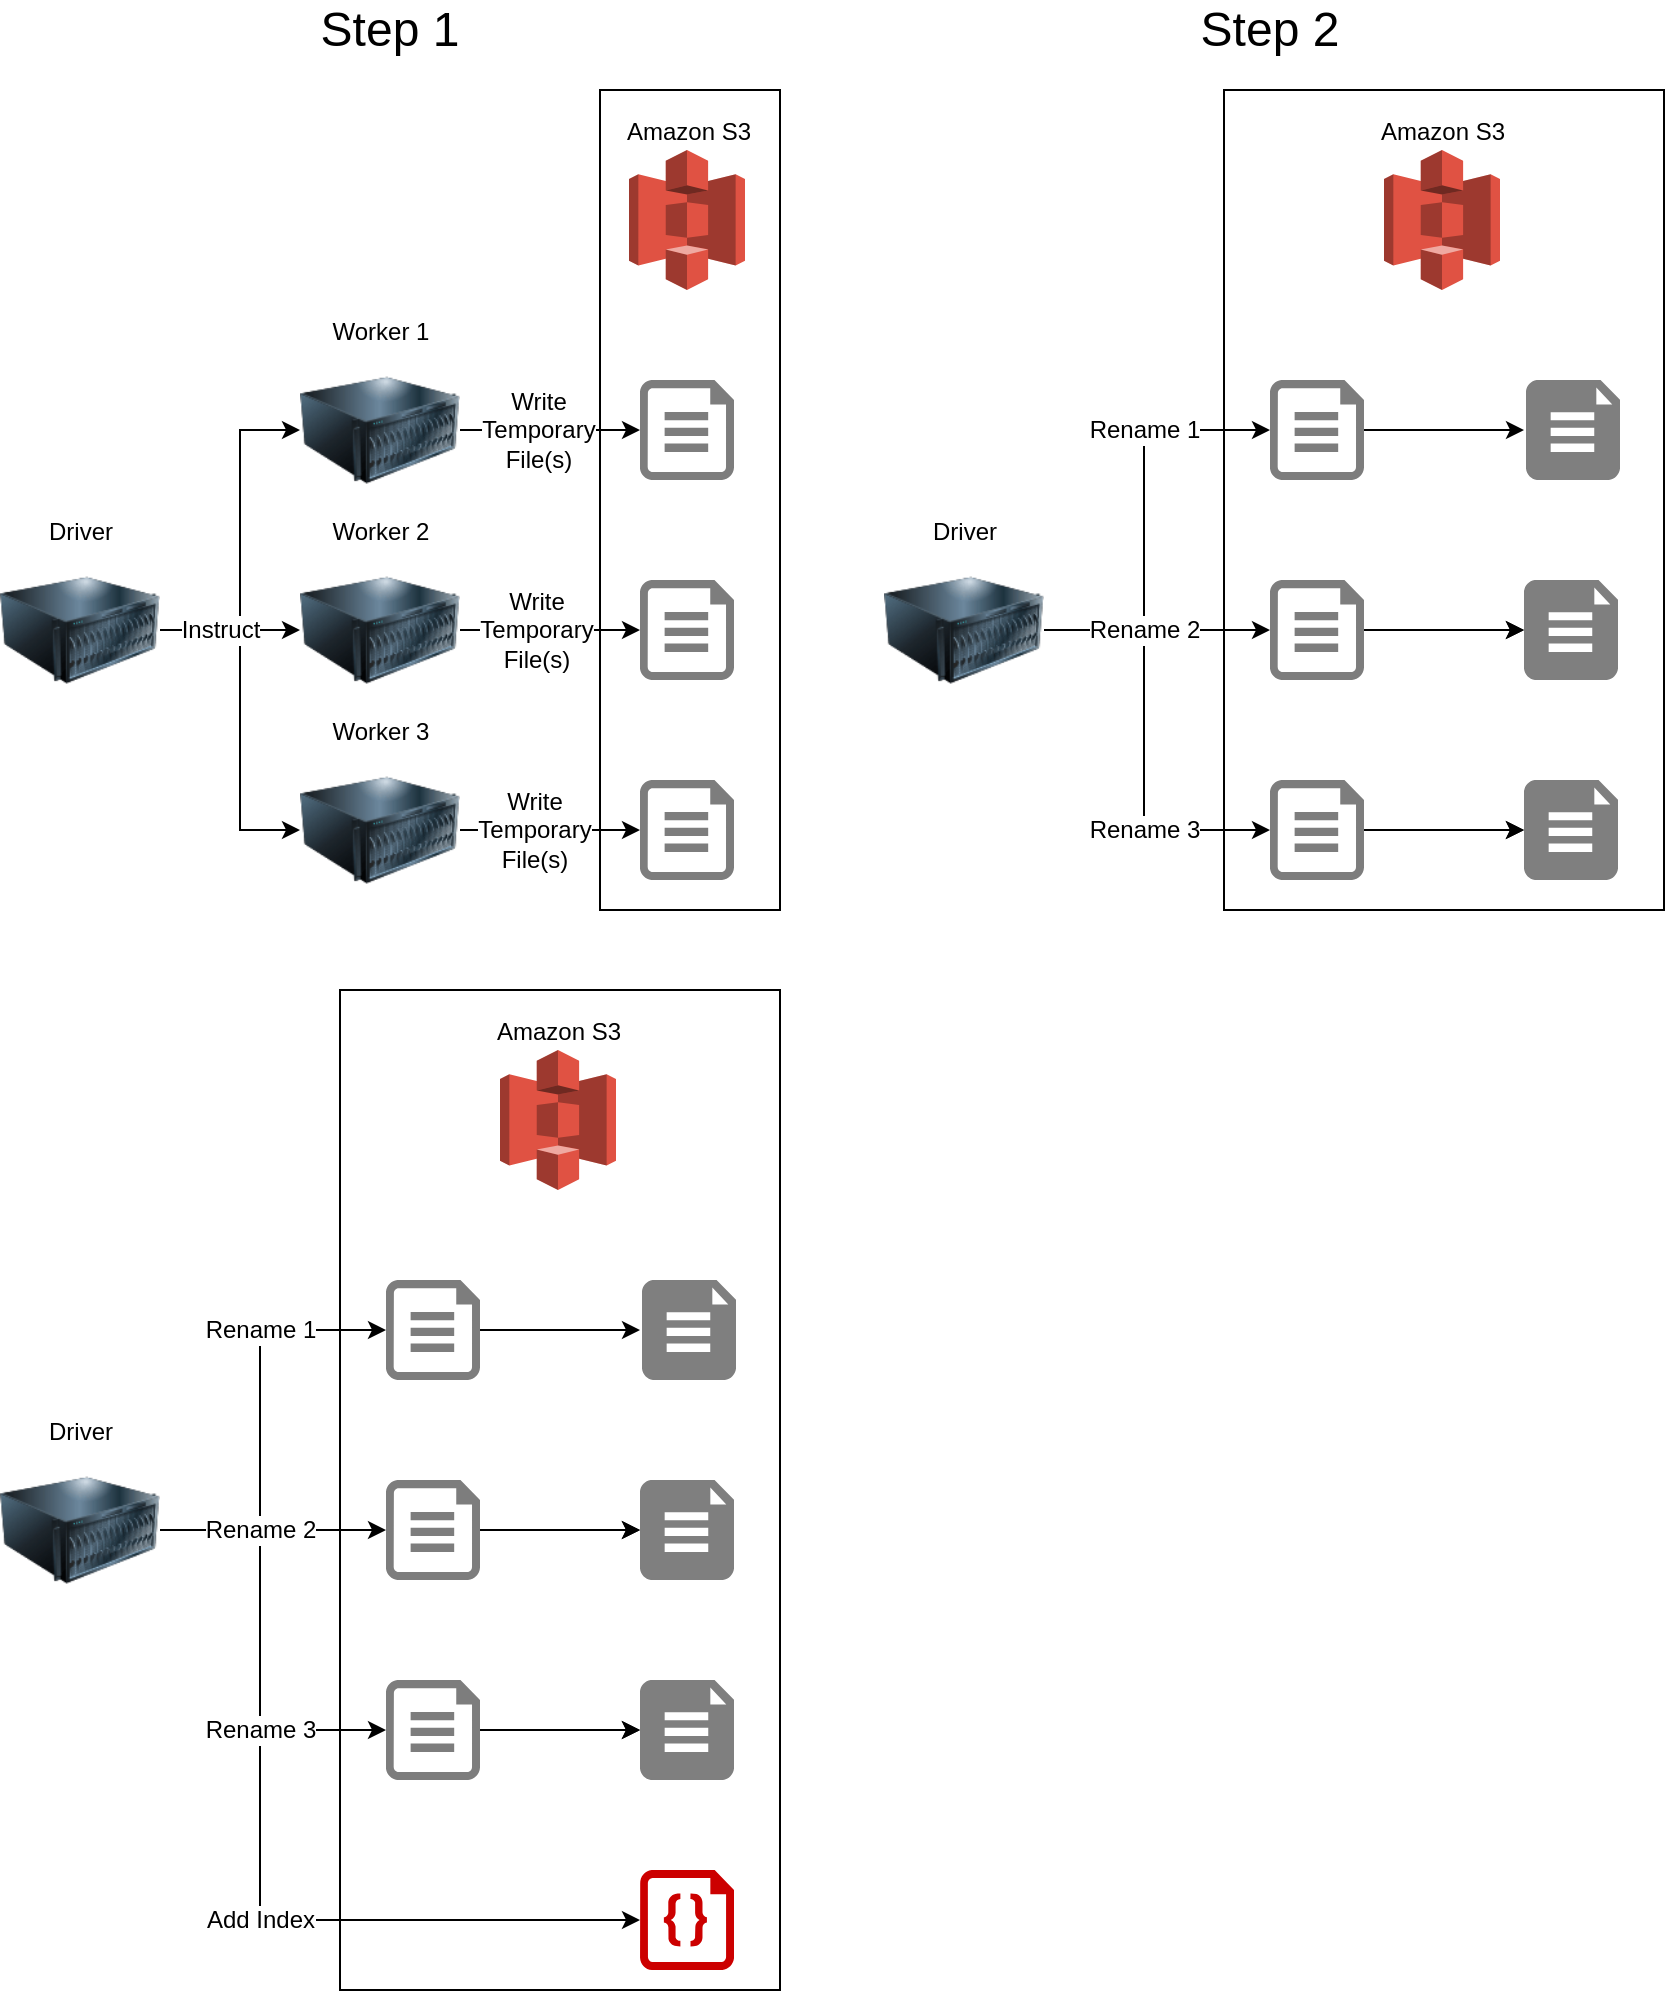 <mxfile version="11.1.4" type="device"><diagram id="1dKwPJxO3zfCRe-EeAbN" name="Page-1"><mxGraphModel dx="1426" dy="809" grid="1" gridSize="10" guides="1" tooltips="1" connect="1" arrows="1" fold="1" page="1" pageScale="1" pageWidth="2339" pageHeight="3300" math="0" shadow="0"><root><mxCell id="0"/><mxCell id="1" parent="0"/><mxCell id="tfYUiaau3dH7V61HmFT_-61" value="" style="rounded=0;whiteSpace=wrap;html=1;" vertex="1" parent="1"><mxGeometry x="250" y="520" width="220" height="500" as="geometry"/></mxCell><mxCell id="tfYUiaau3dH7V61HmFT_-83" value="" style="endArrow=classic;html=1;entryX=0;entryY=0.5;entryDx=0;entryDy=0;entryPerimeter=0;exitX=1;exitY=0.5;exitDx=0;exitDy=0;edgeStyle=orthogonalEdgeStyle;rounded=0;" edge="1" parent="1" source="tfYUiaau3dH7V61HmFT_-63" target="tfYUiaau3dH7V61HmFT_-82"><mxGeometry width="50" height="50" relative="1" as="geometry"><mxPoint x="170" y="800" as="sourcePoint"/><mxPoint x="283" y="900" as="targetPoint"/><Array as="points"><mxPoint x="210" y="790"/><mxPoint x="210" y="985"/></Array></mxGeometry></mxCell><mxCell id="tfYUiaau3dH7V61HmFT_-84" value="Add Index" style="text;html=1;resizable=0;points=[];align=center;verticalAlign=middle;labelBackgroundColor=#ffffff;" vertex="1" connectable="0" parent="tfYUiaau3dH7V61HmFT_-83"><mxGeometry x="0.559" y="1" relative="1" as="geometry"><mxPoint x="-94" y="1" as="offset"/></mxGeometry></mxCell><mxCell id="tfYUiaau3dH7V61HmFT_-17" value="" style="rounded=0;whiteSpace=wrap;html=1;" vertex="1" parent="1"><mxGeometry x="380" y="70" width="90" height="410" as="geometry"/></mxCell><mxCell id="tfYUiaau3dH7V61HmFT_-2" value="Worker 1" style="image;html=1;labelBackgroundColor=#ffffff;image=img/lib/clip_art/computers/Server_128x128.png;labelPosition=center;verticalLabelPosition=top;align=center;verticalAlign=bottom;" vertex="1" parent="1"><mxGeometry x="230" y="200" width="80" height="80" as="geometry"/></mxCell><mxCell id="tfYUiaau3dH7V61HmFT_-3" value="Worker 2" style="image;html=1;labelBackgroundColor=#ffffff;image=img/lib/clip_art/computers/Server_128x128.png;labelPosition=center;verticalLabelPosition=top;align=center;verticalAlign=bottom;" vertex="1" parent="1"><mxGeometry x="230" y="300" width="80" height="80" as="geometry"/></mxCell><mxCell id="tfYUiaau3dH7V61HmFT_-4" value="Worker 3" style="image;html=1;labelBackgroundColor=#ffffff;image=img/lib/clip_art/computers/Server_128x128.png;labelPosition=center;verticalLabelPosition=top;align=center;verticalAlign=bottom;" vertex="1" parent="1"><mxGeometry x="230" y="400" width="80" height="80" as="geometry"/></mxCell><mxCell id="tfYUiaau3dH7V61HmFT_-5" value="Amazon S3" style="outlineConnect=0;dashed=0;verticalLabelPosition=top;verticalAlign=bottom;align=center;html=1;shape=mxgraph.aws3.s3;fillColor=#E05243;gradientColor=none;labelPosition=center;" vertex="1" parent="1"><mxGeometry x="394.5" y="100" width="58" height="70" as="geometry"/></mxCell><mxCell id="tfYUiaau3dH7V61HmFT_-6" value="Driver" style="image;html=1;labelBackgroundColor=#ffffff;image=img/lib/clip_art/computers/Server_128x128.png;labelPosition=center;verticalLabelPosition=top;align=center;verticalAlign=bottom;" vertex="1" parent="1"><mxGeometry x="80" y="300" width="80" height="80" as="geometry"/></mxCell><mxCell id="tfYUiaau3dH7V61HmFT_-8" value="" style="endArrow=classic;html=1;entryX=0;entryY=0.5;entryDx=0;entryDy=0;targetPerimeterSpacing=0;sourcePerimeterSpacing=0;edgeStyle=orthogonalEdgeStyle;rounded=0;" edge="1" parent="1" source="tfYUiaau3dH7V61HmFT_-6" target="tfYUiaau3dH7V61HmFT_-2"><mxGeometry width="50" height="50" relative="1" as="geometry"><mxPoint x="80" y="550" as="sourcePoint"/><mxPoint x="130" y="500" as="targetPoint"/><Array as="points"><mxPoint x="200" y="340"/><mxPoint x="200" y="240"/></Array></mxGeometry></mxCell><mxCell id="tfYUiaau3dH7V61HmFT_-9" value="" style="endArrow=classic;html=1;entryX=0;entryY=0.5;entryDx=0;entryDy=0;targetPerimeterSpacing=0;sourcePerimeterSpacing=0;rounded=0;exitX=1;exitY=0.5;exitDx=0;exitDy=0;edgeStyle=orthogonalEdgeStyle;" edge="1" parent="1" source="tfYUiaau3dH7V61HmFT_-6" target="tfYUiaau3dH7V61HmFT_-4"><mxGeometry width="50" height="50" relative="1" as="geometry"><mxPoint x="170" y="350" as="sourcePoint"/><mxPoint x="250" y="250" as="targetPoint"/><Array as="points"><mxPoint x="200" y="340"/><mxPoint x="200" y="440"/></Array></mxGeometry></mxCell><mxCell id="tfYUiaau3dH7V61HmFT_-10" value="" style="endArrow=classic;html=1;targetPerimeterSpacing=0;sourcePerimeterSpacing=0;rounded=0;exitX=1;exitY=0.5;exitDx=0;exitDy=0;edgeStyle=orthogonalEdgeStyle;" edge="1" parent="1" source="tfYUiaau3dH7V61HmFT_-6" target="tfYUiaau3dH7V61HmFT_-3"><mxGeometry width="50" height="50" relative="1" as="geometry"><mxPoint x="170" y="350" as="sourcePoint"/><mxPoint x="250" y="450" as="targetPoint"/></mxGeometry></mxCell><mxCell id="tfYUiaau3dH7V61HmFT_-55" value="Instruct" style="text;html=1;resizable=0;points=[];align=center;verticalAlign=middle;labelBackgroundColor=#ffffff;" vertex="1" connectable="0" parent="tfYUiaau3dH7V61HmFT_-10"><mxGeometry x="-0.681" y="2" relative="1" as="geometry"><mxPoint x="19" y="2" as="offset"/></mxGeometry></mxCell><mxCell id="tfYUiaau3dH7V61HmFT_-11" value="" style="pointerEvents=1;shadow=0;dashed=0;html=1;strokeColor=none;labelPosition=center;verticalLabelPosition=bottom;verticalAlign=top;align=center;shape=mxgraph.azure.file;fillColor=#7D7D7D;" vertex="1" parent="1"><mxGeometry x="400" y="215" width="47" height="50" as="geometry"/></mxCell><mxCell id="tfYUiaau3dH7V61HmFT_-12" value="" style="pointerEvents=1;shadow=0;dashed=0;html=1;strokeColor=none;labelPosition=center;verticalLabelPosition=bottom;verticalAlign=top;align=center;shape=mxgraph.azure.file;fillColor=#7D7D7D;" vertex="1" parent="1"><mxGeometry x="400" y="315" width="47" height="50" as="geometry"/></mxCell><mxCell id="tfYUiaau3dH7V61HmFT_-13" value="" style="pointerEvents=1;shadow=0;dashed=0;html=1;strokeColor=none;labelPosition=center;verticalLabelPosition=bottom;verticalAlign=top;align=center;shape=mxgraph.azure.file;fillColor=#7D7D7D;" vertex="1" parent="1"><mxGeometry x="400" y="415" width="47" height="50" as="geometry"/></mxCell><mxCell id="tfYUiaau3dH7V61HmFT_-14" value="" style="endArrow=classic;html=1;entryX=0;entryY=0.5;entryDx=0;entryDy=0;targetPerimeterSpacing=0;sourcePerimeterSpacing=0;rounded=0;entryPerimeter=0;" edge="1" parent="1" source="tfYUiaau3dH7V61HmFT_-4" target="tfYUiaau3dH7V61HmFT_-13"><mxGeometry width="50" height="50" relative="1" as="geometry"><mxPoint x="170" y="350" as="sourcePoint"/><mxPoint x="250" y="450" as="targetPoint"/></mxGeometry></mxCell><mxCell id="tfYUiaau3dH7V61HmFT_-53" value="Write&lt;br&gt;Temporary&lt;br&gt;File(s)" style="text;html=1;resizable=0;points=[];align=center;verticalAlign=middle;labelBackgroundColor=#ffffff;" vertex="1" connectable="0" parent="tfYUiaau3dH7V61HmFT_-14"><mxGeometry x="-0.005" relative="1" as="geometry"><mxPoint x="-8.5" as="offset"/></mxGeometry></mxCell><mxCell id="tfYUiaau3dH7V61HmFT_-15" value="" style="endArrow=classic;html=1;entryX=0;entryY=0.5;entryDx=0;entryDy=0;targetPerimeterSpacing=0;sourcePerimeterSpacing=0;rounded=0;entryPerimeter=0;" edge="1" parent="1" source="tfYUiaau3dH7V61HmFT_-3" target="tfYUiaau3dH7V61HmFT_-12"><mxGeometry width="50" height="50" relative="1" as="geometry"><mxPoint x="330" y="450" as="sourcePoint"/><mxPoint x="470" y="450" as="targetPoint"/></mxGeometry></mxCell><mxCell id="tfYUiaau3dH7V61HmFT_-52" value="Write&lt;br&gt;Temporary&lt;br&gt;File(s)" style="text;html=1;resizable=0;points=[];align=center;verticalAlign=middle;labelBackgroundColor=#ffffff;" vertex="1" connectable="0" parent="tfYUiaau3dH7V61HmFT_-15"><mxGeometry x="-0.121" y="2" relative="1" as="geometry"><mxPoint x="-1.5" y="2" as="offset"/></mxGeometry></mxCell><mxCell id="tfYUiaau3dH7V61HmFT_-16" value="" style="endArrow=classic;html=1;entryX=0;entryY=0.5;entryDx=0;entryDy=0;targetPerimeterSpacing=0;sourcePerimeterSpacing=0;rounded=0;exitX=1;exitY=0.5;exitDx=0;exitDy=0;entryPerimeter=0;" edge="1" parent="1" source="tfYUiaau3dH7V61HmFT_-2" target="tfYUiaau3dH7V61HmFT_-11"><mxGeometry width="50" height="50" relative="1" as="geometry"><mxPoint x="330" y="350" as="sourcePoint"/><mxPoint x="470" y="350" as="targetPoint"/></mxGeometry></mxCell><mxCell id="tfYUiaau3dH7V61HmFT_-51" value="Write&lt;br&gt;Temporary&lt;br&gt;File(s)" style="text;html=1;resizable=0;points=[];align=center;verticalAlign=middle;labelBackgroundColor=#ffffff;" vertex="1" connectable="0" parent="tfYUiaau3dH7V61HmFT_-16"><mxGeometry x="-0.2" y="-3" relative="1" as="geometry"><mxPoint x="2.5" y="-3" as="offset"/></mxGeometry></mxCell><mxCell id="tfYUiaau3dH7V61HmFT_-19" value="" style="rounded=0;whiteSpace=wrap;html=1;" vertex="1" parent="1"><mxGeometry x="692" y="70" width="220" height="410" as="geometry"/></mxCell><mxCell id="tfYUiaau3dH7V61HmFT_-23" value="Amazon S3" style="outlineConnect=0;dashed=0;verticalLabelPosition=top;verticalAlign=bottom;align=center;html=1;shape=mxgraph.aws3.s3;fillColor=#E05243;gradientColor=none;labelPosition=center;" vertex="1" parent="1"><mxGeometry x="772" y="100" width="58" height="70" as="geometry"/></mxCell><mxCell id="tfYUiaau3dH7V61HmFT_-24" value="Driver" style="image;html=1;labelBackgroundColor=#ffffff;image=img/lib/clip_art/computers/Server_128x128.png;labelPosition=center;verticalLabelPosition=top;align=center;verticalAlign=bottom;" vertex="1" parent="1"><mxGeometry x="522" y="300" width="80" height="80" as="geometry"/></mxCell><mxCell id="tfYUiaau3dH7V61HmFT_-31" value="" style="endArrow=classic;html=1;entryX=0;entryY=0.5;entryDx=0;entryDy=0;targetPerimeterSpacing=0;sourcePerimeterSpacing=0;rounded=0;exitX=1;exitY=0.5;exitDx=0;exitDy=0;entryPerimeter=0;" edge="1" parent="1"><mxGeometry width="50" height="50" relative="1" as="geometry"><mxPoint x="762" y="440" as="sourcePoint"/><mxPoint x="842" y="440" as="targetPoint"/></mxGeometry></mxCell><mxCell id="tfYUiaau3dH7V61HmFT_-32" value="" style="endArrow=classic;html=1;entryX=0;entryY=0.5;entryDx=0;entryDy=0;targetPerimeterSpacing=0;sourcePerimeterSpacing=0;rounded=0;exitX=1;exitY=0.5;exitDx=0;exitDy=0;entryPerimeter=0;" edge="1" parent="1"><mxGeometry width="50" height="50" relative="1" as="geometry"><mxPoint x="762" y="340" as="sourcePoint"/><mxPoint x="842" y="340" as="targetPoint"/></mxGeometry></mxCell><mxCell id="tfYUiaau3dH7V61HmFT_-33" value="" style="endArrow=classic;html=1;entryX=0;entryY=0.5;entryDx=0;entryDy=0;targetPerimeterSpacing=0;sourcePerimeterSpacing=0;rounded=0;exitX=1;exitY=0.5;exitDx=0;exitDy=0;entryPerimeter=0;" edge="1" parent="1"><mxGeometry width="50" height="50" relative="1" as="geometry"><mxPoint x="762" y="240" as="sourcePoint"/><mxPoint x="842" y="240" as="targetPoint"/></mxGeometry></mxCell><mxCell id="tfYUiaau3dH7V61HmFT_-34" value="" style="pointerEvents=1;shadow=0;dashed=0;html=1;strokeColor=none;labelPosition=center;verticalLabelPosition=bottom;verticalAlign=top;align=center;shape=mxgraph.azure.file;fillColor=#7D7D7D;" vertex="1" parent="1"><mxGeometry x="715" y="215" width="47" height="50" as="geometry"/></mxCell><mxCell id="tfYUiaau3dH7V61HmFT_-35" value="" style="pointerEvents=1;shadow=0;dashed=0;html=1;strokeColor=none;labelPosition=center;verticalLabelPosition=bottom;verticalAlign=top;align=center;shape=mxgraph.azure.file_2;fillColor=#7F7F7F;" vertex="1" parent="1"><mxGeometry x="843" y="215" width="47" height="50" as="geometry"/></mxCell><mxCell id="tfYUiaau3dH7V61HmFT_-40" value="" style="endArrow=classic;html=1;entryX=0;entryY=0.5;entryDx=0;entryDy=0;targetPerimeterSpacing=0;sourcePerimeterSpacing=0;rounded=0;exitX=1;exitY=0.5;exitDx=0;exitDy=0;entryPerimeter=0;" edge="1" parent="1"><mxGeometry width="50" height="50" relative="1" as="geometry"><mxPoint x="762" y="340" as="sourcePoint"/><mxPoint x="842" y="340" as="targetPoint"/></mxGeometry></mxCell><mxCell id="tfYUiaau3dH7V61HmFT_-41" value="" style="pointerEvents=1;shadow=0;dashed=0;html=1;strokeColor=none;labelPosition=center;verticalLabelPosition=bottom;verticalAlign=top;align=center;shape=mxgraph.azure.file;fillColor=#7D7D7D;" vertex="1" parent="1"><mxGeometry x="715" y="315" width="47" height="50" as="geometry"/></mxCell><mxCell id="tfYUiaau3dH7V61HmFT_-43" value="" style="endArrow=classic;html=1;entryX=0;entryY=0.5;entryDx=0;entryDy=0;targetPerimeterSpacing=0;sourcePerimeterSpacing=0;rounded=0;exitX=1;exitY=0.5;exitDx=0;exitDy=0;entryPerimeter=0;" edge="1" parent="1"><mxGeometry width="50" height="50" relative="1" as="geometry"><mxPoint x="762" y="440" as="sourcePoint"/><mxPoint x="842" y="440" as="targetPoint"/></mxGeometry></mxCell><mxCell id="tfYUiaau3dH7V61HmFT_-44" value="" style="pointerEvents=1;shadow=0;dashed=0;html=1;strokeColor=none;labelPosition=center;verticalLabelPosition=bottom;verticalAlign=top;align=center;shape=mxgraph.azure.file;fillColor=#7D7D7D;" vertex="1" parent="1"><mxGeometry x="715" y="415" width="47" height="50" as="geometry"/></mxCell><mxCell id="tfYUiaau3dH7V61HmFT_-46" value="" style="pointerEvents=1;shadow=0;dashed=0;html=1;strokeColor=none;labelPosition=center;verticalLabelPosition=bottom;verticalAlign=top;align=center;shape=mxgraph.azure.file_2;fillColor=#7F7F7F;" vertex="1" parent="1"><mxGeometry x="842" y="315" width="47" height="50" as="geometry"/></mxCell><mxCell id="tfYUiaau3dH7V61HmFT_-47" value="" style="pointerEvents=1;shadow=0;dashed=0;html=1;strokeColor=none;labelPosition=center;verticalLabelPosition=bottom;verticalAlign=top;align=center;shape=mxgraph.azure.file_2;fillColor=#7F7F7F;" vertex="1" parent="1"><mxGeometry x="842" y="415" width="47" height="50" as="geometry"/></mxCell><mxCell id="tfYUiaau3dH7V61HmFT_-48" value="" style="endArrow=classic;html=1;entryX=0;entryY=0.5;entryDx=0;entryDy=0;entryPerimeter=0;exitX=1;exitY=0.5;exitDx=0;exitDy=0;edgeStyle=orthogonalEdgeStyle;rounded=0;" edge="1" parent="1" source="tfYUiaau3dH7V61HmFT_-24" target="tfYUiaau3dH7V61HmFT_-34"><mxGeometry width="50" height="50" relative="1" as="geometry"><mxPoint x="522" y="555" as="sourcePoint"/><mxPoint x="572" y="505" as="targetPoint"/><Array as="points"><mxPoint x="652" y="340"/><mxPoint x="652" y="240"/></Array></mxGeometry></mxCell><mxCell id="tfYUiaau3dH7V61HmFT_-58" value="Rename 1" style="text;html=1;resizable=0;points=[];align=center;verticalAlign=middle;labelBackgroundColor=#ffffff;" vertex="1" connectable="0" parent="tfYUiaau3dH7V61HmFT_-48"><mxGeometry x="0.653" y="-1" relative="1" as="geometry"><mxPoint x="-26" y="-1" as="offset"/></mxGeometry></mxCell><mxCell id="tfYUiaau3dH7V61HmFT_-49" value="" style="endArrow=classic;html=1;entryX=0;entryY=0.5;entryDx=0;entryDy=0;entryPerimeter=0;exitX=1;exitY=0.5;exitDx=0;exitDy=0;edgeStyle=orthogonalEdgeStyle;rounded=0;" edge="1" parent="1" source="tfYUiaau3dH7V61HmFT_-24" target="tfYUiaau3dH7V61HmFT_-44"><mxGeometry width="50" height="50" relative="1" as="geometry"><mxPoint x="612" y="350" as="sourcePoint"/><mxPoint x="725" y="250" as="targetPoint"/><Array as="points"><mxPoint x="652" y="340"/><mxPoint x="652" y="440"/></Array></mxGeometry></mxCell><mxCell id="tfYUiaau3dH7V61HmFT_-59" value="Rename 3" style="text;html=1;resizable=0;points=[];align=center;verticalAlign=middle;labelBackgroundColor=#ffffff;" vertex="1" connectable="0" parent="tfYUiaau3dH7V61HmFT_-49"><mxGeometry x="0.559" y="1" relative="1" as="geometry"><mxPoint x="-16" y="1" as="offset"/></mxGeometry></mxCell><mxCell id="tfYUiaau3dH7V61HmFT_-50" value="" style="endArrow=classic;html=1;entryX=0;entryY=0.5;entryDx=0;entryDy=0;entryPerimeter=0;exitX=1;exitY=0.5;exitDx=0;exitDy=0;edgeStyle=orthogonalEdgeStyle;rounded=0;" edge="1" parent="1" source="tfYUiaau3dH7V61HmFT_-24" target="tfYUiaau3dH7V61HmFT_-41"><mxGeometry width="50" height="50" relative="1" as="geometry"><mxPoint x="612" y="350" as="sourcePoint"/><mxPoint x="725" y="450" as="targetPoint"/></mxGeometry></mxCell><mxCell id="tfYUiaau3dH7V61HmFT_-57" value="Rename 2" style="text;html=1;resizable=0;points=[];align=center;verticalAlign=middle;labelBackgroundColor=#ffffff;" vertex="1" connectable="0" parent="tfYUiaau3dH7V61HmFT_-50"><mxGeometry x="0.133" y="3" relative="1" as="geometry"><mxPoint x="-14" y="3" as="offset"/></mxGeometry></mxCell><mxCell id="tfYUiaau3dH7V61HmFT_-62" value="Amazon S3" style="outlineConnect=0;dashed=0;verticalLabelPosition=top;verticalAlign=bottom;align=center;html=1;shape=mxgraph.aws3.s3;fillColor=#E05243;gradientColor=none;labelPosition=center;" vertex="1" parent="1"><mxGeometry x="330" y="550" width="58" height="70" as="geometry"/></mxCell><mxCell id="tfYUiaau3dH7V61HmFT_-63" value="Driver" style="image;html=1;labelBackgroundColor=#ffffff;image=img/lib/clip_art/computers/Server_128x128.png;labelPosition=center;verticalLabelPosition=top;align=center;verticalAlign=bottom;" vertex="1" parent="1"><mxGeometry x="80" y="750" width="80" height="80" as="geometry"/></mxCell><mxCell id="tfYUiaau3dH7V61HmFT_-64" value="" style="endArrow=classic;html=1;entryX=0;entryY=0.5;entryDx=0;entryDy=0;targetPerimeterSpacing=0;sourcePerimeterSpacing=0;rounded=0;exitX=1;exitY=0.5;exitDx=0;exitDy=0;entryPerimeter=0;" edge="1" parent="1"><mxGeometry width="50" height="50" relative="1" as="geometry"><mxPoint x="320" y="890" as="sourcePoint"/><mxPoint x="400" y="890" as="targetPoint"/></mxGeometry></mxCell><mxCell id="tfYUiaau3dH7V61HmFT_-65" value="" style="endArrow=classic;html=1;entryX=0;entryY=0.5;entryDx=0;entryDy=0;targetPerimeterSpacing=0;sourcePerimeterSpacing=0;rounded=0;exitX=1;exitY=0.5;exitDx=0;exitDy=0;entryPerimeter=0;" edge="1" parent="1"><mxGeometry width="50" height="50" relative="1" as="geometry"><mxPoint x="320" y="790" as="sourcePoint"/><mxPoint x="400" y="790" as="targetPoint"/></mxGeometry></mxCell><mxCell id="tfYUiaau3dH7V61HmFT_-66" value="" style="endArrow=classic;html=1;entryX=0;entryY=0.5;entryDx=0;entryDy=0;targetPerimeterSpacing=0;sourcePerimeterSpacing=0;rounded=0;exitX=1;exitY=0.5;exitDx=0;exitDy=0;entryPerimeter=0;" edge="1" parent="1"><mxGeometry width="50" height="50" relative="1" as="geometry"><mxPoint x="320" y="690" as="sourcePoint"/><mxPoint x="400" y="690" as="targetPoint"/></mxGeometry></mxCell><mxCell id="tfYUiaau3dH7V61HmFT_-67" value="" style="pointerEvents=1;shadow=0;dashed=0;html=1;strokeColor=none;labelPosition=center;verticalLabelPosition=bottom;verticalAlign=top;align=center;shape=mxgraph.azure.file;fillColor=#7D7D7D;" vertex="1" parent="1"><mxGeometry x="273" y="665" width="47" height="50" as="geometry"/></mxCell><mxCell id="tfYUiaau3dH7V61HmFT_-68" value="" style="pointerEvents=1;shadow=0;dashed=0;html=1;strokeColor=none;labelPosition=center;verticalLabelPosition=bottom;verticalAlign=top;align=center;shape=mxgraph.azure.file_2;fillColor=#7F7F7F;" vertex="1" parent="1"><mxGeometry x="401" y="665" width="47" height="50" as="geometry"/></mxCell><mxCell id="tfYUiaau3dH7V61HmFT_-69" value="" style="endArrow=classic;html=1;entryX=0;entryY=0.5;entryDx=0;entryDy=0;targetPerimeterSpacing=0;sourcePerimeterSpacing=0;rounded=0;exitX=1;exitY=0.5;exitDx=0;exitDy=0;entryPerimeter=0;" edge="1" parent="1"><mxGeometry width="50" height="50" relative="1" as="geometry"><mxPoint x="320" y="790" as="sourcePoint"/><mxPoint x="400" y="790" as="targetPoint"/></mxGeometry></mxCell><mxCell id="tfYUiaau3dH7V61HmFT_-70" value="" style="pointerEvents=1;shadow=0;dashed=0;html=1;strokeColor=none;labelPosition=center;verticalLabelPosition=bottom;verticalAlign=top;align=center;shape=mxgraph.azure.file;fillColor=#7D7D7D;" vertex="1" parent="1"><mxGeometry x="273" y="765" width="47" height="50" as="geometry"/></mxCell><mxCell id="tfYUiaau3dH7V61HmFT_-71" value="" style="endArrow=classic;html=1;entryX=0;entryY=0.5;entryDx=0;entryDy=0;targetPerimeterSpacing=0;sourcePerimeterSpacing=0;rounded=0;exitX=1;exitY=0.5;exitDx=0;exitDy=0;entryPerimeter=0;" edge="1" parent="1"><mxGeometry width="50" height="50" relative="1" as="geometry"><mxPoint x="320" y="890" as="sourcePoint"/><mxPoint x="400" y="890" as="targetPoint"/></mxGeometry></mxCell><mxCell id="tfYUiaau3dH7V61HmFT_-72" value="" style="pointerEvents=1;shadow=0;dashed=0;html=1;strokeColor=none;labelPosition=center;verticalLabelPosition=bottom;verticalAlign=top;align=center;shape=mxgraph.azure.file;fillColor=#7D7D7D;" vertex="1" parent="1"><mxGeometry x="273" y="865" width="47" height="50" as="geometry"/></mxCell><mxCell id="tfYUiaau3dH7V61HmFT_-73" value="" style="pointerEvents=1;shadow=0;dashed=0;html=1;strokeColor=none;labelPosition=center;verticalLabelPosition=bottom;verticalAlign=top;align=center;shape=mxgraph.azure.file_2;fillColor=#7F7F7F;" vertex="1" parent="1"><mxGeometry x="400" y="765" width="47" height="50" as="geometry"/></mxCell><mxCell id="tfYUiaau3dH7V61HmFT_-74" value="" style="pointerEvents=1;shadow=0;dashed=0;html=1;strokeColor=none;labelPosition=center;verticalLabelPosition=bottom;verticalAlign=top;align=center;shape=mxgraph.azure.file_2;fillColor=#7F7F7F;" vertex="1" parent="1"><mxGeometry x="400" y="865" width="47" height="50" as="geometry"/></mxCell><mxCell id="tfYUiaau3dH7V61HmFT_-75" value="" style="endArrow=classic;html=1;entryX=0;entryY=0.5;entryDx=0;entryDy=0;entryPerimeter=0;exitX=1;exitY=0.5;exitDx=0;exitDy=0;edgeStyle=orthogonalEdgeStyle;rounded=0;" edge="1" parent="1" source="tfYUiaau3dH7V61HmFT_-63" target="tfYUiaau3dH7V61HmFT_-67"><mxGeometry width="50" height="50" relative="1" as="geometry"><mxPoint x="80" y="1005" as="sourcePoint"/><mxPoint x="130" y="955" as="targetPoint"/><Array as="points"><mxPoint x="210" y="790"/><mxPoint x="210" y="690"/></Array></mxGeometry></mxCell><mxCell id="tfYUiaau3dH7V61HmFT_-76" value="Rename 1" style="text;html=1;resizable=0;points=[];align=center;verticalAlign=middle;labelBackgroundColor=#ffffff;" vertex="1" connectable="0" parent="tfYUiaau3dH7V61HmFT_-75"><mxGeometry x="0.653" y="-1" relative="1" as="geometry"><mxPoint x="-26" y="-1" as="offset"/></mxGeometry></mxCell><mxCell id="tfYUiaau3dH7V61HmFT_-77" value="" style="endArrow=classic;html=1;entryX=0;entryY=0.5;entryDx=0;entryDy=0;entryPerimeter=0;exitX=1;exitY=0.5;exitDx=0;exitDy=0;edgeStyle=orthogonalEdgeStyle;rounded=0;" edge="1" parent="1" source="tfYUiaau3dH7V61HmFT_-63" target="tfYUiaau3dH7V61HmFT_-72"><mxGeometry width="50" height="50" relative="1" as="geometry"><mxPoint x="170" y="800" as="sourcePoint"/><mxPoint x="283" y="700" as="targetPoint"/><Array as="points"><mxPoint x="210" y="790"/><mxPoint x="210" y="890"/></Array></mxGeometry></mxCell><mxCell id="tfYUiaau3dH7V61HmFT_-78" value="Rename 3" style="text;html=1;resizable=0;points=[];align=center;verticalAlign=middle;labelBackgroundColor=#ffffff;" vertex="1" connectable="0" parent="tfYUiaau3dH7V61HmFT_-77"><mxGeometry x="0.559" y="1" relative="1" as="geometry"><mxPoint x="-16" y="1" as="offset"/></mxGeometry></mxCell><mxCell id="tfYUiaau3dH7V61HmFT_-79" value="" style="endArrow=classic;html=1;entryX=0;entryY=0.5;entryDx=0;entryDy=0;entryPerimeter=0;exitX=1;exitY=0.5;exitDx=0;exitDy=0;edgeStyle=orthogonalEdgeStyle;rounded=0;" edge="1" parent="1" source="tfYUiaau3dH7V61HmFT_-63" target="tfYUiaau3dH7V61HmFT_-70"><mxGeometry width="50" height="50" relative="1" as="geometry"><mxPoint x="170" y="800" as="sourcePoint"/><mxPoint x="283" y="900" as="targetPoint"/></mxGeometry></mxCell><mxCell id="tfYUiaau3dH7V61HmFT_-80" value="Rename 2" style="text;html=1;resizable=0;points=[];align=center;verticalAlign=middle;labelBackgroundColor=#ffffff;" vertex="1" connectable="0" parent="tfYUiaau3dH7V61HmFT_-79"><mxGeometry x="0.133" y="3" relative="1" as="geometry"><mxPoint x="-14" y="3" as="offset"/></mxGeometry></mxCell><mxCell id="tfYUiaau3dH7V61HmFT_-82" value="" style="pointerEvents=1;shadow=0;dashed=0;html=1;strokeColor=none;labelPosition=center;verticalLabelPosition=bottom;verticalAlign=top;align=center;shape=mxgraph.azure.code_file;fillColor=#CC0000;labelBackgroundColor=#ffffff;" vertex="1" parent="1"><mxGeometry x="400" y="960" width="47" height="50" as="geometry"/></mxCell><mxCell id="tfYUiaau3dH7V61HmFT_-85" value="Step 1" style="text;html=1;strokeColor=none;fillColor=none;align=center;verticalAlign=middle;whiteSpace=wrap;rounded=0;labelBackgroundColor=#ffffff;strokeWidth=1;fontSize=24;" vertex="1" parent="1"><mxGeometry x="80" y="30" width="390" height="20" as="geometry"/></mxCell><mxCell id="tfYUiaau3dH7V61HmFT_-86" value="Step 2" style="text;html=1;strokeColor=none;fillColor=none;align=center;verticalAlign=middle;whiteSpace=wrap;rounded=0;labelBackgroundColor=#ffffff;strokeWidth=1;fontSize=24;" vertex="1" parent="1"><mxGeometry x="520" y="30" width="390" height="20" as="geometry"/></mxCell></root></mxGraphModel></diagram></mxfile>